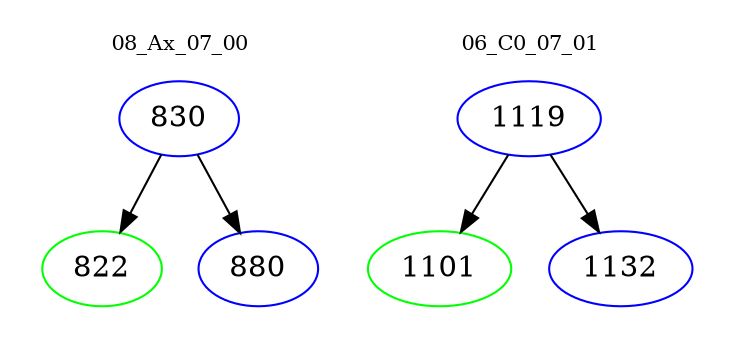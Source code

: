 digraph{
subgraph cluster_0 {
color = white
label = "08_Ax_07_00";
fontsize=10;
T0_830 [label="830", color="blue"]
T0_830 -> T0_822 [color="black"]
T0_822 [label="822", color="green"]
T0_830 -> T0_880 [color="black"]
T0_880 [label="880", color="blue"]
}
subgraph cluster_1 {
color = white
label = "06_C0_07_01";
fontsize=10;
T1_1119 [label="1119", color="blue"]
T1_1119 -> T1_1101 [color="black"]
T1_1101 [label="1101", color="green"]
T1_1119 -> T1_1132 [color="black"]
T1_1132 [label="1132", color="blue"]
}
}
